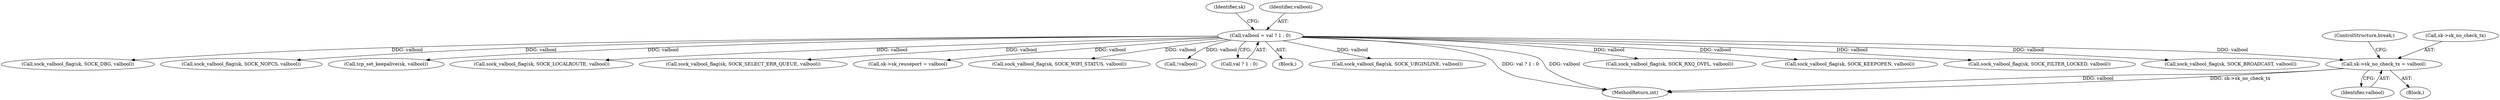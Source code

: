 digraph "0_linux_b98b0bc8c431e3ceb4b26b0dfc8db509518fb290@pointer" {
"1000321" [label="(Call,sk->sk_no_check_tx = valbool)"];
"1000153" [label="(Call,valbool = val ? 1 : 0)"];
"1000731" [label="(Call,sock_valbool_flag(sk, SOCK_FILTER_LOCKED, valbool))"];
"1000214" [label="(Call,sock_valbool_flag(sk, SOCK_BROADCAST, valbool))"];
"1000176" [label="(Call,sock_valbool_flag(sk, SOCK_DBG, valbool))"];
"1000160" [label="(Identifier,sk)"];
"1000153" [label="(Call,valbool = val ? 1 : 0)"];
"1000804" [label="(Call,sock_valbool_flag(sk, SOCK_NOFCS, valbool))"];
"1000306" [label="(Call,tcp_set_keepalive(sk, valbool))"];
"1000208" [label="(Call,sock_valbool_flag(sk, SOCK_LOCALROUTE, valbool))"];
"1000810" [label="(Call,sock_valbool_flag(sk, SOCK_SELECT_ERR_QUEUE, valbool))"];
"1000192" [label="(Call,sk->sk_reuseport = valbool)"];
"1000780" [label="(Call,sock_valbool_flag(sk, SOCK_WIFI_STATUS, valbool))"];
"1000163" [label="(Block,)"];
"1000724" [label="(Call,!valbool)"];
"1000155" [label="(Call,val ? 1 : 0)"];
"1000326" [label="(ControlStructure,break;)"];
"1000113" [label="(Block,)"];
"1000322" [label="(Call,sk->sk_no_check_tx)"];
"1000315" [label="(Call,sock_valbool_flag(sk, SOCK_URGINLINE, valbool))"];
"1000321" [label="(Call,sk->sk_no_check_tx = valbool)"];
"1000154" [label="(Identifier,valbool)"];
"1000890" [label="(MethodReturn,int)"];
"1000774" [label="(Call,sock_valbool_flag(sk, SOCK_RXQ_OVFL, valbool))"];
"1000325" [label="(Identifier,valbool)"];
"1000309" [label="(Call,sock_valbool_flag(sk, SOCK_KEEPOPEN, valbool))"];
"1000321" -> "1000163"  [label="AST: "];
"1000321" -> "1000325"  [label="CFG: "];
"1000322" -> "1000321"  [label="AST: "];
"1000325" -> "1000321"  [label="AST: "];
"1000326" -> "1000321"  [label="CFG: "];
"1000321" -> "1000890"  [label="DDG: sk->sk_no_check_tx"];
"1000321" -> "1000890"  [label="DDG: valbool"];
"1000153" -> "1000321"  [label="DDG: valbool"];
"1000153" -> "1000113"  [label="AST: "];
"1000153" -> "1000155"  [label="CFG: "];
"1000154" -> "1000153"  [label="AST: "];
"1000155" -> "1000153"  [label="AST: "];
"1000160" -> "1000153"  [label="CFG: "];
"1000153" -> "1000890"  [label="DDG: val ? 1 : 0"];
"1000153" -> "1000890"  [label="DDG: valbool"];
"1000153" -> "1000176"  [label="DDG: valbool"];
"1000153" -> "1000192"  [label="DDG: valbool"];
"1000153" -> "1000208"  [label="DDG: valbool"];
"1000153" -> "1000214"  [label="DDG: valbool"];
"1000153" -> "1000306"  [label="DDG: valbool"];
"1000153" -> "1000309"  [label="DDG: valbool"];
"1000153" -> "1000315"  [label="DDG: valbool"];
"1000153" -> "1000724"  [label="DDG: valbool"];
"1000153" -> "1000731"  [label="DDG: valbool"];
"1000153" -> "1000774"  [label="DDG: valbool"];
"1000153" -> "1000780"  [label="DDG: valbool"];
"1000153" -> "1000804"  [label="DDG: valbool"];
"1000153" -> "1000810"  [label="DDG: valbool"];
}
